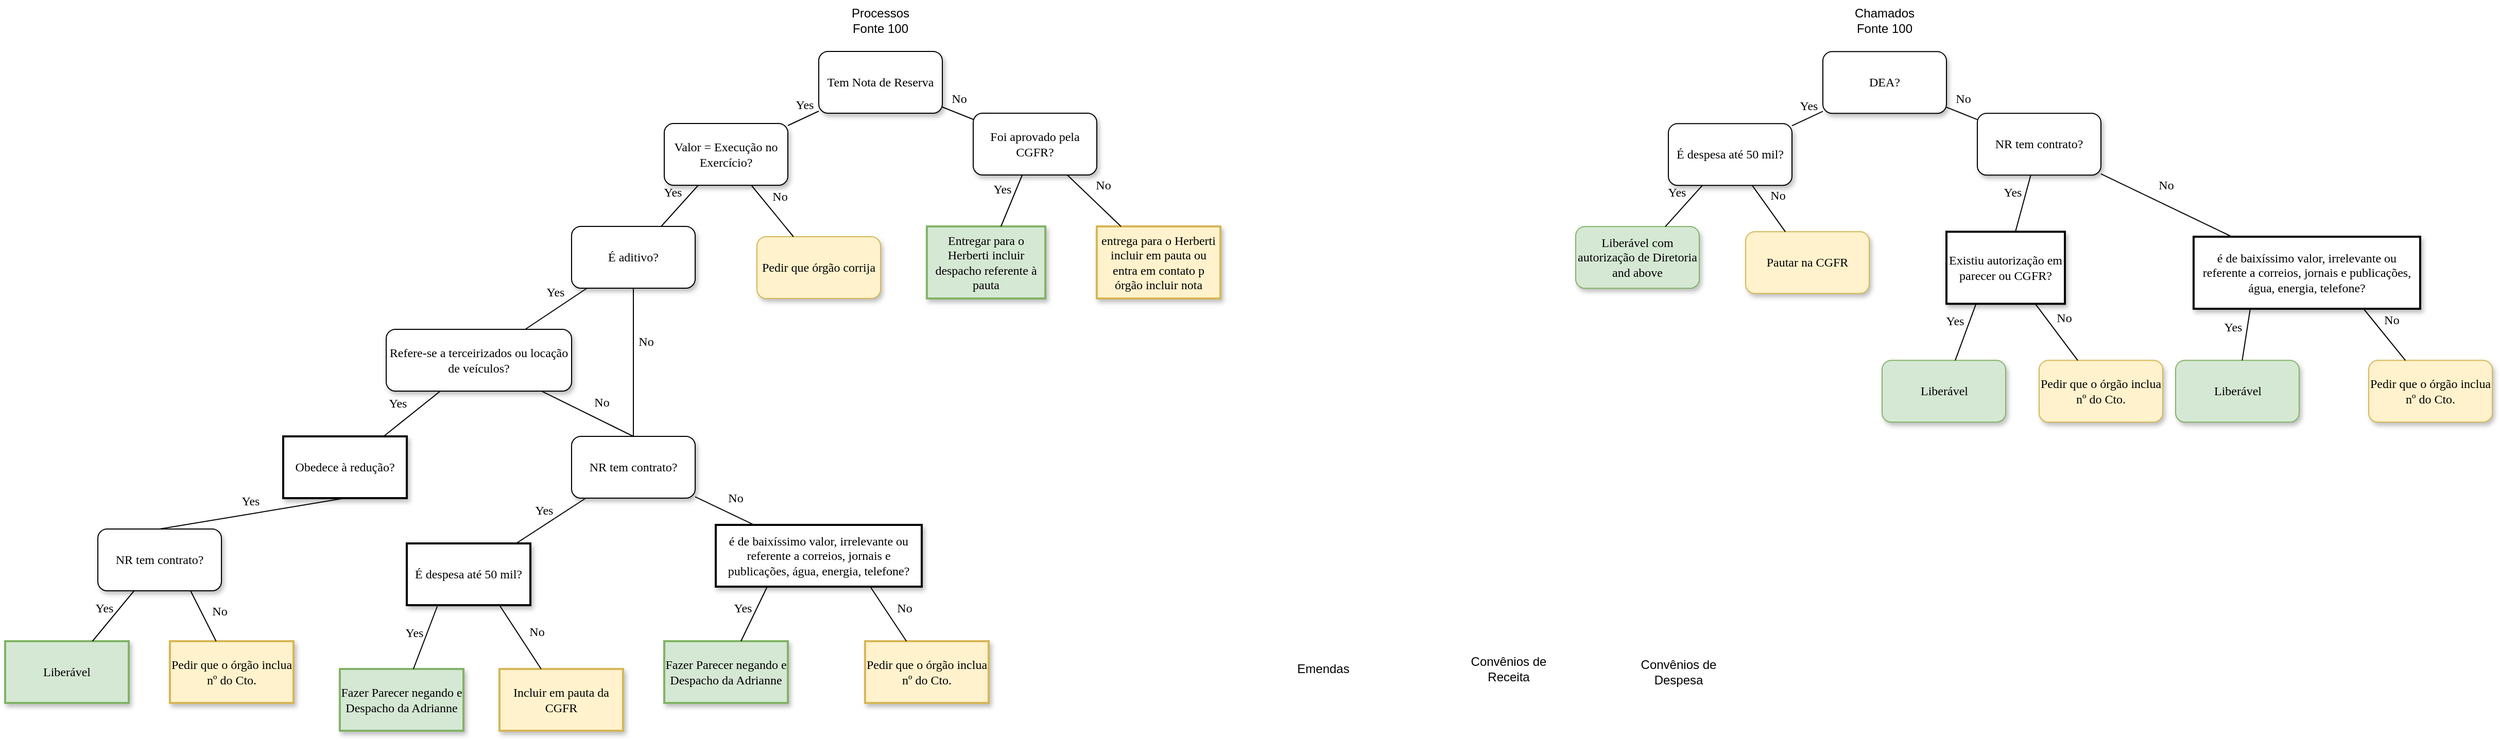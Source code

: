 <mxfile pages="1" version="11.2.5" type="github"><diagram name="Page-1" id="10a91c8b-09ff-31b1-d368-03940ed4cc9e"><mxGraphModel dx="2755" dy="1338" grid="1" gridSize="10" guides="1" tooltips="1" connect="1" arrows="1" fold="1" page="1" pageScale="1" pageWidth="4681" pageHeight="3300" background="#ffffff" math="0" shadow="0"><root><mxCell id="0"/><mxCell id="1" parent="0"/><mxCell id="mAnsGedgAlST-s0YFRzn-11" value="Tem Nota de Reserva" style="whiteSpace=wrap;html=1;rounded=1;shadow=1;labelBackgroundColor=none;strokeColor=#000000;strokeWidth=1;fillColor=#ffffff;fontFamily=Verdana;fontSize=12;fontColor=#000000;align=center;" vertex="1" parent="1"><mxGeometry x="1160" y="300" width="120" height="60" as="geometry"/></mxCell><mxCell id="mAnsGedgAlST-s0YFRzn-12" value="&lt;span&gt;Valor = Execução no Exercício?&lt;/span&gt;" style="whiteSpace=wrap;html=1;rounded=1;shadow=1;labelBackgroundColor=none;strokeColor=#000000;strokeWidth=1;fillColor=#ffffff;fontFamily=Verdana;fontSize=12;fontColor=#000000;align=center;" vertex="1" parent="1"><mxGeometry x="1010" y="370" width="120" height="60" as="geometry"/></mxCell><mxCell id="mAnsGedgAlST-s0YFRzn-13" value="&lt;span&gt;Foi aprovado pela CGFR?&lt;/span&gt;" style="whiteSpace=wrap;html=1;rounded=1;shadow=1;labelBackgroundColor=none;strokeColor=#000000;strokeWidth=1;fillColor=#ffffff;fontFamily=Verdana;fontSize=12;fontColor=#000000;align=center;" vertex="1" parent="1"><mxGeometry x="1310" y="360" width="120" height="60" as="geometry"/></mxCell><mxCell id="mAnsGedgAlST-s0YFRzn-14" value="No" style="rounded=0;html=1;labelBackgroundColor=none;startArrow=none;startFill=0;startSize=5;endArrow=none;endFill=0;endSize=5;jettySize=auto;orthogonalLoop=1;strokeColor=#000000;strokeWidth=1;fontFamily=Verdana;fontSize=12;fontColor=#000000;" edge="1" parent="1" source="mAnsGedgAlST-s0YFRzn-11" target="mAnsGedgAlST-s0YFRzn-13"><mxGeometry x="-0.3" y="13" relative="1" as="geometry"><mxPoint as="offset"/></mxGeometry></mxCell><mxCell id="mAnsGedgAlST-s0YFRzn-15" value="Yes" style="edgeStyle=none;rounded=0;html=1;labelBackgroundColor=none;startArrow=none;startFill=0;startSize=5;endArrow=none;endFill=0;endSize=5;jettySize=auto;orthogonalLoop=1;strokeColor=#000000;strokeWidth=1;fontFamily=Verdana;fontSize=12;fontColor=#000000;" edge="1" parent="1" source="mAnsGedgAlST-s0YFRzn-11" target="mAnsGedgAlST-s0YFRzn-12"><mxGeometry x="-0.359" y="-11" relative="1" as="geometry"><mxPoint as="offset"/></mxGeometry></mxCell><mxCell id="mAnsGedgAlST-s0YFRzn-16" value="&lt;span&gt;É aditivo?&lt;/span&gt;" style="whiteSpace=wrap;html=1;rounded=1;shadow=1;labelBackgroundColor=none;strokeColor=#000000;strokeWidth=1;fillColor=#ffffff;fontFamily=Verdana;fontSize=12;fontColor=#000000;align=center;" vertex="1" parent="1"><mxGeometry x="920" y="470" width="120" height="60" as="geometry"/></mxCell><mxCell id="mAnsGedgAlST-s0YFRzn-17" value="&lt;span&gt;Pedir que órgão corrija&lt;br&gt;&lt;/span&gt;" style="whiteSpace=wrap;html=1;rounded=1;shadow=1;labelBackgroundColor=none;strokeColor=#d6b656;strokeWidth=1;fillColor=#fff2cc;fontFamily=Verdana;fontSize=12;align=center;" vertex="1" parent="1"><mxGeometry x="1100" y="480" width="120" height="60" as="geometry"/></mxCell><mxCell id="mAnsGedgAlST-s0YFRzn-18" value="Entregar para o Herberti incluir despacho referente à pauta" style="whiteSpace=wrap;html=1;rounded=0;shadow=1;labelBackgroundColor=none;strokeColor=#82b366;strokeWidth=2;fillColor=#d5e8d4;fontFamily=Verdana;fontSize=12;align=center;" vertex="1" parent="1"><mxGeometry x="1265" y="470" width="115" height="70" as="geometry"/></mxCell><mxCell id="mAnsGedgAlST-s0YFRzn-19" value="entrega para o Herberti incluir em pauta ou entra em contato p órgão incluir nota" style="whiteSpace=wrap;html=1;rounded=0;shadow=1;labelBackgroundColor=none;strokeColor=#d6b656;strokeWidth=2;fillColor=#fff2cc;fontFamily=Verdana;fontSize=12;align=center;" vertex="1" parent="1"><mxGeometry x="1430" y="470" width="120" height="70" as="geometry"/></mxCell><mxCell id="mAnsGedgAlST-s0YFRzn-20" value="Refere-se a terceirizados ou locação de veículos?" style="whiteSpace=wrap;html=1;rounded=1;shadow=1;labelBackgroundColor=none;strokeColor=#000000;strokeWidth=1;fillColor=#ffffff;fontFamily=Verdana;fontSize=12;fontColor=#000000;align=center;" vertex="1" parent="1"><mxGeometry x="740" y="570" width="180" height="60" as="geometry"/></mxCell><mxCell id="mAnsGedgAlST-s0YFRzn-22" value="Yes" style="edgeStyle=none;rounded=0;html=1;labelBackgroundColor=none;startArrow=none;startFill=0;startSize=5;endArrow=none;endFill=0;endSize=5;jettySize=auto;orthogonalLoop=1;strokeColor=#000000;strokeWidth=1;fontFamily=Verdana;fontSize=12;fontColor=#000000;" edge="1" parent="1" source="mAnsGedgAlST-s0YFRzn-12" target="mAnsGedgAlST-s0YFRzn-16"><mxGeometry x="-0.2" y="-14" relative="1" as="geometry"><mxPoint as="offset"/></mxGeometry></mxCell><mxCell id="mAnsGedgAlST-s0YFRzn-23" value="No" style="edgeStyle=none;rounded=0;html=1;labelBackgroundColor=none;startArrow=none;startFill=0;startSize=5;endArrow=none;endFill=0;endSize=5;jettySize=auto;orthogonalLoop=1;strokeColor=#000000;strokeWidth=1;fontFamily=Verdana;fontSize=12;fontColor=#000000;" edge="1" parent="1" source="mAnsGedgAlST-s0YFRzn-12" target="mAnsGedgAlST-s0YFRzn-17"><mxGeometry x="-0.2" y="14" relative="1" as="geometry"><mxPoint as="offset"/></mxGeometry></mxCell><mxCell id="mAnsGedgAlST-s0YFRzn-24" value="Yes" style="edgeStyle=none;rounded=0;html=1;labelBackgroundColor=none;startArrow=none;startFill=0;startSize=5;endArrow=none;endFill=0;endSize=5;jettySize=auto;orthogonalLoop=1;strokeColor=#000000;strokeWidth=1;fontFamily=Verdana;fontSize=12;fontColor=#000000;" edge="1" parent="1" source="mAnsGedgAlST-s0YFRzn-13" target="mAnsGedgAlST-s0YFRzn-18"><mxGeometry x="-0.261" y="-13" relative="1" as="geometry"><mxPoint as="offset"/></mxGeometry></mxCell><mxCell id="mAnsGedgAlST-s0YFRzn-25" value="No" style="edgeStyle=none;rounded=0;html=1;labelBackgroundColor=none;startArrow=none;startFill=0;startSize=5;endArrow=none;endFill=0;endSize=5;jettySize=auto;orthogonalLoop=1;strokeColor=#000000;strokeWidth=1;fontFamily=Verdana;fontSize=12;fontColor=#000000;" edge="1" parent="1" source="mAnsGedgAlST-s0YFRzn-13" target="mAnsGedgAlST-s0YFRzn-19"><mxGeometry x="-0.129" y="17" relative="1" as="geometry"><mxPoint as="offset"/></mxGeometry></mxCell><mxCell id="mAnsGedgAlST-s0YFRzn-26" value="Yes" style="edgeStyle=none;rounded=0;html=1;labelBackgroundColor=none;startArrow=none;startFill=0;startSize=5;endArrow=none;endFill=0;endSize=5;jettySize=auto;orthogonalLoop=1;strokeColor=#000000;strokeWidth=1;fontFamily=Verdana;fontSize=12;fontColor=#000000;" edge="1" parent="1" source="mAnsGedgAlST-s0YFRzn-16" target="mAnsGedgAlST-s0YFRzn-20"><mxGeometry x="-0.217" y="-14" relative="1" as="geometry"><mxPoint as="offset"/></mxGeometry></mxCell><mxCell id="mAnsGedgAlST-s0YFRzn-27" value="No" style="edgeStyle=none;rounded=0;html=1;labelBackgroundColor=none;startArrow=none;startFill=0;startSize=5;endArrow=none;endFill=0;endSize=5;jettySize=auto;orthogonalLoop=1;strokeColor=#000000;strokeWidth=1;fontFamily=Verdana;fontSize=12;fontColor=#000000;" edge="1" parent="1" source="mAnsGedgAlST-s0YFRzn-16" target="mAnsGedgAlST-s0YFRzn-36"><mxGeometry x="-0.284" y="12" relative="1" as="geometry"><mxPoint as="offset"/><mxPoint x="1100" y="590.0" as="targetPoint"/></mxGeometry></mxCell><mxCell id="mAnsGedgAlST-s0YFRzn-28" value="Obedece à redução?" style="whiteSpace=wrap;html=1;rounded=0;shadow=1;labelBackgroundColor=none;strokeColor=#000000;strokeWidth=2;fillColor=#ffffff;fontFamily=Verdana;fontSize=12;fontColor=#000000;align=center;" vertex="1" parent="1"><mxGeometry x="640" y="674" width="120" height="60" as="geometry"/></mxCell><mxCell id="mAnsGedgAlST-s0YFRzn-31" value="Yes" style="edgeStyle=none;rounded=0;html=1;labelBackgroundColor=none;startArrow=none;startFill=0;startSize=5;endArrow=none;endFill=0;endSize=5;jettySize=auto;orthogonalLoop=1;strokeColor=#000000;strokeWidth=1;fontFamily=Verdana;fontSize=12;fontColor=#000000;" edge="1" parent="1" source="mAnsGedgAlST-s0YFRzn-20" target="mAnsGedgAlST-s0YFRzn-28"><mxGeometry x="0.137" y="-16" relative="1" as="geometry"><mxPoint as="offset"/></mxGeometry></mxCell><mxCell id="mAnsGedgAlST-s0YFRzn-32" value="No" style="edgeStyle=none;rounded=0;html=1;labelBackgroundColor=none;startArrow=none;startFill=0;startSize=5;endArrow=none;endFill=0;endSize=5;jettySize=auto;orthogonalLoop=1;strokeColor=#000000;strokeWidth=1;fontFamily=Verdana;fontSize=12;fontColor=#000000;entryX=0.5;entryY=0;entryDx=0;entryDy=0;" edge="1" parent="1" source="mAnsGedgAlST-s0YFRzn-20" target="mAnsGedgAlST-s0YFRzn-36"><mxGeometry x="0.137" y="16" relative="1" as="geometry"><mxPoint as="offset"/><mxPoint x="866.364" y="680" as="targetPoint"/></mxGeometry></mxCell><mxCell id="mAnsGedgAlST-s0YFRzn-35" value="Processos&lt;br&gt;Fonte 100" style="text;html=1;strokeColor=none;fillColor=none;align=center;verticalAlign=middle;whiteSpace=wrap;rounded=0;" vertex="1" parent="1"><mxGeometry x="1170" y="250" width="100" height="40" as="geometry"/></mxCell><mxCell id="mAnsGedgAlST-s0YFRzn-36" value="&lt;span&gt;NR tem contrato?&lt;/span&gt;" style="whiteSpace=wrap;html=1;rounded=1;shadow=1;labelBackgroundColor=none;strokeColor=#000000;strokeWidth=1;fillColor=#ffffff;fontFamily=Verdana;fontSize=12;fontColor=#000000;align=center;" vertex="1" parent="1"><mxGeometry x="920" y="674" width="120" height="60" as="geometry"/></mxCell><mxCell id="mAnsGedgAlST-s0YFRzn-37" value="&lt;span&gt;É despesa até 50 mil?&lt;/span&gt;" style="whiteSpace=wrap;html=1;rounded=0;shadow=1;labelBackgroundColor=none;strokeColor=#000000;strokeWidth=2;fillColor=#ffffff;fontFamily=Verdana;fontSize=12;fontColor=#000000;align=center;" vertex="1" parent="1"><mxGeometry x="760" y="778" width="120" height="60" as="geometry"/></mxCell><mxCell id="mAnsGedgAlST-s0YFRzn-38" value="é de baixíssimo valor, irrelevante ou referente a correios, jornais e publicações, água, energia, telefone?" style="whiteSpace=wrap;html=1;rounded=0;shadow=1;labelBackgroundColor=none;strokeWidth=2;fontFamily=Verdana;fontSize=12;align=center;" vertex="1" parent="1"><mxGeometry x="1060" y="760" width="200" height="60" as="geometry"/></mxCell><mxCell id="mAnsGedgAlST-s0YFRzn-39" value="Yes" style="edgeStyle=none;rounded=0;html=1;labelBackgroundColor=none;startArrow=none;startFill=0;startSize=5;endArrow=none;endFill=0;endSize=5;jettySize=auto;orthogonalLoop=1;strokeColor=#000000;strokeWidth=1;fontFamily=Verdana;fontSize=12;fontColor=#000000;" edge="1" parent="1" source="mAnsGedgAlST-s0YFRzn-36" target="mAnsGedgAlST-s0YFRzn-37"><mxGeometry x="0.003" y="-12" relative="1" as="geometry"><mxPoint as="offset"/></mxGeometry></mxCell><mxCell id="mAnsGedgAlST-s0YFRzn-40" value="No" style="edgeStyle=none;rounded=0;html=1;labelBackgroundColor=none;startArrow=none;startFill=0;startSize=5;endArrow=none;endFill=0;endSize=5;jettySize=auto;orthogonalLoop=1;strokeColor=#000000;strokeWidth=1;fontFamily=Verdana;fontSize=12;fontColor=#000000;" edge="1" parent="1" source="mAnsGedgAlST-s0YFRzn-36" target="mAnsGedgAlST-s0YFRzn-38"><mxGeometry x="0.137" y="16" relative="1" as="geometry"><mxPoint as="offset"/></mxGeometry></mxCell><mxCell id="mAnsGedgAlST-s0YFRzn-41" value="&lt;span&gt;NR tem contrato?&lt;/span&gt;" style="whiteSpace=wrap;html=1;rounded=1;shadow=1;labelBackgroundColor=none;strokeColor=#000000;strokeWidth=1;fillColor=#ffffff;fontFamily=Verdana;fontSize=12;fontColor=#000000;align=center;" vertex="1" parent="1"><mxGeometry x="460" y="764" width="120" height="60" as="geometry"/></mxCell><mxCell id="mAnsGedgAlST-s0YFRzn-42" value="&lt;span&gt;Liberável&lt;/span&gt;" style="whiteSpace=wrap;html=1;rounded=0;shadow=1;labelBackgroundColor=none;strokeColor=#82b366;strokeWidth=2;fillColor=#d5e8d4;fontFamily=Verdana;fontSize=12;align=center;" vertex="1" parent="1"><mxGeometry x="370" y="873" width="120" height="60" as="geometry"/></mxCell><mxCell id="mAnsGedgAlST-s0YFRzn-43" value="Pedir que o órgão inclua nº do Cto." style="whiteSpace=wrap;html=1;rounded=0;shadow=1;labelBackgroundColor=none;strokeColor=#d6b656;strokeWidth=2;fillColor=#fff2cc;fontFamily=Verdana;fontSize=12;align=center;" vertex="1" parent="1"><mxGeometry x="530" y="873" width="120" height="60" as="geometry"/></mxCell><mxCell id="mAnsGedgAlST-s0YFRzn-44" value="Yes" style="edgeStyle=none;rounded=0;html=1;labelBackgroundColor=none;startArrow=none;startFill=0;startSize=5;endArrow=none;endFill=0;endSize=5;jettySize=auto;orthogonalLoop=1;strokeColor=#000000;strokeWidth=1;fontFamily=Verdana;fontSize=12;fontColor=#000000;" edge="1" parent="1" source="mAnsGedgAlST-s0YFRzn-41" target="mAnsGedgAlST-s0YFRzn-42"><mxGeometry x="0.003" y="-12" relative="1" as="geometry"><mxPoint as="offset"/></mxGeometry></mxCell><mxCell id="mAnsGedgAlST-s0YFRzn-45" value="No" style="edgeStyle=none;rounded=0;html=1;labelBackgroundColor=none;startArrow=none;startFill=0;startSize=5;endArrow=none;endFill=0;endSize=5;jettySize=auto;orthogonalLoop=1;strokeColor=#000000;strokeWidth=1;fontFamily=Verdana;fontSize=12;fontColor=#000000;exitX=0.75;exitY=1;exitDx=0;exitDy=0;" edge="1" parent="1" source="mAnsGedgAlST-s0YFRzn-41" target="mAnsGedgAlST-s0YFRzn-43"><mxGeometry x="0.137" y="16" relative="1" as="geometry"><mxPoint as="offset"/></mxGeometry></mxCell><mxCell id="mAnsGedgAlST-s0YFRzn-46" value="Yes" style="edgeStyle=none;rounded=0;html=1;labelBackgroundColor=none;startArrow=none;startFill=0;startSize=5;endArrow=none;endFill=0;endSize=5;jettySize=auto;orthogonalLoop=1;strokeColor=#000000;strokeWidth=1;fontFamily=Verdana;fontSize=12;fontColor=#000000;exitX=0.5;exitY=1;exitDx=0;exitDy=0;entryX=0.5;entryY=0;entryDx=0;entryDy=0;" edge="1" parent="1" source="mAnsGedgAlST-s0YFRzn-28" target="mAnsGedgAlST-s0YFRzn-41"><mxGeometry x="0.003" y="-12" relative="1" as="geometry"><mxPoint as="offset"/><mxPoint x="877.358" y="744" as="sourcePoint"/><mxPoint x="842.642" y="790.0" as="targetPoint"/></mxGeometry></mxCell><mxCell id="mAnsGedgAlST-s0YFRzn-47" value="Fazer Parecer negando e Despacho da Adrianne" style="whiteSpace=wrap;html=1;rounded=0;shadow=1;labelBackgroundColor=none;strokeColor=#82b366;strokeWidth=2;fillColor=#d5e8d4;fontFamily=Verdana;fontSize=12;align=center;" vertex="1" parent="1"><mxGeometry x="695" y="900" width="120" height="60" as="geometry"/></mxCell><mxCell id="mAnsGedgAlST-s0YFRzn-48" value="Incluir em pauta da CGFR" style="whiteSpace=wrap;html=1;rounded=0;shadow=1;labelBackgroundColor=none;strokeColor=#d6b656;strokeWidth=2;fillColor=#fff2cc;fontFamily=Verdana;fontSize=12;align=center;" vertex="1" parent="1"><mxGeometry x="850" y="900" width="120" height="60" as="geometry"/></mxCell><mxCell id="mAnsGedgAlST-s0YFRzn-49" value="Yes" style="edgeStyle=none;rounded=0;html=1;labelBackgroundColor=none;startArrow=none;startFill=0;startSize=5;endArrow=none;endFill=0;endSize=5;jettySize=auto;orthogonalLoop=1;strokeColor=#000000;strokeWidth=1;fontFamily=Verdana;fontSize=12;fontColor=#000000;exitX=0.25;exitY=1;exitDx=0;exitDy=0;" edge="1" parent="1" target="mAnsGedgAlST-s0YFRzn-47" source="mAnsGedgAlST-s0YFRzn-37"><mxGeometry x="0.003" y="-12" relative="1" as="geometry"><mxPoint as="offset"/><mxPoint x="784.808" y="873" as="sourcePoint"/></mxGeometry></mxCell><mxCell id="mAnsGedgAlST-s0YFRzn-50" value="No" style="edgeStyle=none;rounded=0;html=1;labelBackgroundColor=none;startArrow=none;startFill=0;startSize=5;endArrow=none;endFill=0;endSize=5;jettySize=auto;orthogonalLoop=1;strokeColor=#000000;strokeWidth=1;fontFamily=Verdana;fontSize=12;fontColor=#000000;exitX=0.75;exitY=1;exitDx=0;exitDy=0;" edge="1" parent="1" target="mAnsGedgAlST-s0YFRzn-48" source="mAnsGedgAlST-s0YFRzn-37"><mxGeometry x="0.137" y="16" relative="1" as="geometry"><mxPoint as="offset"/><mxPoint x="833.302" y="873" as="sourcePoint"/></mxGeometry></mxCell><mxCell id="mAnsGedgAlST-s0YFRzn-51" value="Fazer Parecer negando e Despacho da Adrianne" style="whiteSpace=wrap;html=1;rounded=0;shadow=1;labelBackgroundColor=none;strokeColor=#82b366;strokeWidth=2;fillColor=#d5e8d4;fontFamily=Verdana;fontSize=12;align=center;" vertex="1" parent="1"><mxGeometry x="1010" y="873" width="120" height="60" as="geometry"/></mxCell><mxCell id="mAnsGedgAlST-s0YFRzn-52" value="&lt;span style=&quot;white-space: normal&quot;&gt;Pedir que o órgão inclua nº do Cto.&lt;/span&gt;" style="whiteSpace=wrap;html=1;rounded=0;shadow=1;labelBackgroundColor=none;strokeColor=#d6b656;strokeWidth=2;fillColor=#fff2cc;fontFamily=Verdana;fontSize=12;align=center;" vertex="1" parent="1"><mxGeometry x="1205" y="873" width="120" height="60" as="geometry"/></mxCell><mxCell id="mAnsGedgAlST-s0YFRzn-53" value="Yes" style="edgeStyle=none;rounded=0;html=1;labelBackgroundColor=none;startArrow=none;startFill=0;startSize=5;endArrow=none;endFill=0;endSize=5;jettySize=auto;orthogonalLoop=1;strokeColor=#000000;strokeWidth=1;fontFamily=Verdana;fontSize=12;fontColor=#000000;exitX=0.25;exitY=1;exitDx=0;exitDy=0;" edge="1" parent="1" target="mAnsGedgAlST-s0YFRzn-51" source="mAnsGedgAlST-s0YFRzn-38"><mxGeometry x="0.003" y="-12" relative="1" as="geometry"><mxPoint as="offset"/><mxPoint x="1010" y="848.5" as="sourcePoint"/></mxGeometry></mxCell><mxCell id="mAnsGedgAlST-s0YFRzn-54" value="No" style="edgeStyle=none;rounded=0;html=1;labelBackgroundColor=none;startArrow=none;startFill=0;startSize=5;endArrow=none;endFill=0;endSize=5;jettySize=auto;orthogonalLoop=1;strokeColor=#000000;strokeWidth=1;fontFamily=Verdana;fontSize=12;fontColor=#000000;exitX=0.75;exitY=1;exitDx=0;exitDy=0;" edge="1" parent="1" target="mAnsGedgAlST-s0YFRzn-52" source="mAnsGedgAlST-s0YFRzn-38"><mxGeometry x="0.137" y="16" relative="1" as="geometry"><mxPoint as="offset"/><mxPoint x="1110" y="848.5" as="sourcePoint"/></mxGeometry></mxCell><mxCell id="mAnsGedgAlST-s0YFRzn-105" value="DEA?" style="whiteSpace=wrap;html=1;rounded=1;shadow=1;labelBackgroundColor=none;strokeColor=#000000;strokeWidth=1;fillColor=#ffffff;fontFamily=Verdana;fontSize=12;fontColor=#000000;align=center;" vertex="1" parent="1"><mxGeometry x="2135" y="300.167" width="120" height="60" as="geometry"/></mxCell><mxCell id="mAnsGedgAlST-s0YFRzn-106" value="É despesa até 50 mil?" style="whiteSpace=wrap;html=1;rounded=1;shadow=1;labelBackgroundColor=none;strokeColor=#000000;strokeWidth=1;fillColor=#ffffff;fontFamily=Verdana;fontSize=12;fontColor=#000000;align=center;" vertex="1" parent="1"><mxGeometry x="1985" y="370.167" width="120" height="60" as="geometry"/></mxCell><mxCell id="mAnsGedgAlST-s0YFRzn-107" value="NR tem contrato?" style="whiteSpace=wrap;html=1;rounded=1;shadow=1;labelBackgroundColor=none;strokeColor=#000000;strokeWidth=1;fillColor=#ffffff;fontFamily=Verdana;fontSize=12;fontColor=#000000;align=center;" vertex="1" parent="1"><mxGeometry x="2285" y="360.167" width="120" height="60" as="geometry"/></mxCell><mxCell id="mAnsGedgAlST-s0YFRzn-108" value="No" style="rounded=0;html=1;labelBackgroundColor=none;startArrow=none;startFill=0;startSize=5;endArrow=none;endFill=0;endSize=5;jettySize=auto;orthogonalLoop=1;strokeColor=#000000;strokeWidth=1;fontFamily=Verdana;fontSize=12;fontColor=#000000;" edge="1" parent="1" source="mAnsGedgAlST-s0YFRzn-105" target="mAnsGedgAlST-s0YFRzn-107"><mxGeometry x="-0.3" y="13" relative="1" as="geometry"><mxPoint as="offset"/></mxGeometry></mxCell><mxCell id="mAnsGedgAlST-s0YFRzn-109" value="Yes" style="edgeStyle=none;rounded=0;html=1;labelBackgroundColor=none;startArrow=none;startFill=0;startSize=5;endArrow=none;endFill=0;endSize=5;jettySize=auto;orthogonalLoop=1;strokeColor=#000000;strokeWidth=1;fontFamily=Verdana;fontSize=12;fontColor=#000000;" edge="1" parent="1" source="mAnsGedgAlST-s0YFRzn-105" target="mAnsGedgAlST-s0YFRzn-106"><mxGeometry x="-0.359" y="-11" relative="1" as="geometry"><mxPoint as="offset"/></mxGeometry></mxCell><mxCell id="mAnsGedgAlST-s0YFRzn-110" value="&lt;span&gt;Liberável com autorização de Diretoria and above&lt;/span&gt;" style="whiteSpace=wrap;html=1;rounded=1;shadow=1;labelBackgroundColor=none;strokeColor=#82b366;strokeWidth=1;fillColor=#d5e8d4;fontFamily=Verdana;fontSize=12;align=center;" vertex="1" parent="1"><mxGeometry x="1895" y="470.167" width="120" height="60" as="geometry"/></mxCell><mxCell id="mAnsGedgAlST-s0YFRzn-111" value="&lt;span&gt;Pautar na CGFR&lt;/span&gt;" style="whiteSpace=wrap;html=1;rounded=1;shadow=1;labelBackgroundColor=none;strokeColor=#d6b656;strokeWidth=1;fillColor=#fff2cc;fontFamily=Verdana;fontSize=12;align=center;" vertex="1" parent="1"><mxGeometry x="2060" y="475.167" width="120" height="60" as="geometry"/></mxCell><mxCell id="mAnsGedgAlST-s0YFRzn-112" value="Existiu autorização em parecer ou CGFR?" style="whiteSpace=wrap;html=1;rounded=0;shadow=1;labelBackgroundColor=none;strokeWidth=2;fontFamily=Verdana;fontSize=12;align=center;" vertex="1" parent="1"><mxGeometry x="2255" y="475.167" width="115" height="70" as="geometry"/></mxCell><mxCell id="mAnsGedgAlST-s0YFRzn-113" value="é de baixíssimo valor, irrelevante ou referente a correios, jornais e publicações, água, energia, telefone?" style="whiteSpace=wrap;html=1;rounded=0;shadow=1;labelBackgroundColor=none;strokeWidth=2;fontFamily=Verdana;fontSize=12;align=center;" vertex="1" parent="1"><mxGeometry x="2495" y="480" width="220" height="70" as="geometry"/></mxCell><mxCell id="mAnsGedgAlST-s0YFRzn-114" value="Yes" style="edgeStyle=none;rounded=0;html=1;labelBackgroundColor=none;startArrow=none;startFill=0;startSize=5;endArrow=none;endFill=0;endSize=5;jettySize=auto;orthogonalLoop=1;strokeColor=#000000;strokeWidth=1;fontFamily=Verdana;fontSize=12;fontColor=#000000;" edge="1" parent="1" source="mAnsGedgAlST-s0YFRzn-106" target="mAnsGedgAlST-s0YFRzn-110"><mxGeometry x="-0.2" y="-14" relative="1" as="geometry"><mxPoint as="offset"/></mxGeometry></mxCell><mxCell id="mAnsGedgAlST-s0YFRzn-115" value="No" style="edgeStyle=none;rounded=0;html=1;labelBackgroundColor=none;startArrow=none;startFill=0;startSize=5;endArrow=none;endFill=0;endSize=5;jettySize=auto;orthogonalLoop=1;strokeColor=#000000;strokeWidth=1;fontFamily=Verdana;fontSize=12;fontColor=#000000;" edge="1" parent="1" source="mAnsGedgAlST-s0YFRzn-106" target="mAnsGedgAlST-s0YFRzn-111"><mxGeometry x="-0.2" y="14" relative="1" as="geometry"><mxPoint as="offset"/></mxGeometry></mxCell><mxCell id="mAnsGedgAlST-s0YFRzn-116" value="Yes" style="edgeStyle=none;rounded=0;html=1;labelBackgroundColor=none;startArrow=none;startFill=0;startSize=5;endArrow=none;endFill=0;endSize=5;jettySize=auto;orthogonalLoop=1;strokeColor=#000000;strokeWidth=1;fontFamily=Verdana;fontSize=12;fontColor=#000000;" edge="1" parent="1" source="mAnsGedgAlST-s0YFRzn-107" target="mAnsGedgAlST-s0YFRzn-112"><mxGeometry x="-0.261" y="-13" relative="1" as="geometry"><mxPoint as="offset"/></mxGeometry></mxCell><mxCell id="mAnsGedgAlST-s0YFRzn-117" value="No" style="edgeStyle=none;rounded=0;html=1;labelBackgroundColor=none;startArrow=none;startFill=0;startSize=5;endArrow=none;endFill=0;endSize=5;jettySize=auto;orthogonalLoop=1;strokeColor=#000000;strokeWidth=1;fontFamily=Verdana;fontSize=12;fontColor=#000000;" edge="1" parent="1" source="mAnsGedgAlST-s0YFRzn-107" target="mAnsGedgAlST-s0YFRzn-113"><mxGeometry x="-0.129" y="17" relative="1" as="geometry"><mxPoint as="offset"/></mxGeometry></mxCell><mxCell id="mAnsGedgAlST-s0YFRzn-118" value="Chamados Fonte 100" style="text;html=1;strokeColor=none;fillColor=none;align=center;verticalAlign=middle;whiteSpace=wrap;rounded=0;" vertex="1" parent="1"><mxGeometry x="2150" y="250" width="90" height="40" as="geometry"/></mxCell><mxCell id="mAnsGedgAlST-s0YFRzn-119" value="&lt;span&gt;Liberável&lt;/span&gt;" style="whiteSpace=wrap;html=1;rounded=1;shadow=1;labelBackgroundColor=none;strokeColor=#82b366;strokeWidth=1;fillColor=#d5e8d4;fontFamily=Verdana;fontSize=12;align=center;" vertex="1" parent="1"><mxGeometry x="2477.5" y="600.167" width="120" height="60" as="geometry"/></mxCell><mxCell id="mAnsGedgAlST-s0YFRzn-120" value="Pedir que o órgão inclua nº do Cto." style="whiteSpace=wrap;html=1;rounded=1;shadow=1;labelBackgroundColor=none;strokeColor=#d6b656;strokeWidth=1;fillColor=#fff2cc;fontFamily=Verdana;fontSize=12;align=center;" vertex="1" parent="1"><mxGeometry x="2665" y="600.167" width="120" height="60" as="geometry"/></mxCell><mxCell id="mAnsGedgAlST-s0YFRzn-121" value="Yes" style="edgeStyle=none;rounded=0;html=1;labelBackgroundColor=none;startArrow=none;startFill=0;startSize=5;endArrow=none;endFill=0;endSize=5;jettySize=auto;orthogonalLoop=1;strokeColor=#000000;strokeWidth=1;fontFamily=Verdana;fontSize=12;fontColor=#000000;exitX=0.25;exitY=1;exitDx=0;exitDy=0;" edge="1" parent="1" source="mAnsGedgAlST-s0YFRzn-113" target="mAnsGedgAlST-s0YFRzn-119"><mxGeometry x="-0.2" y="-14" relative="1" as="geometry"><mxPoint as="offset"/><mxPoint x="2468.0" y="610.167" as="sourcePoint"/></mxGeometry></mxCell><mxCell id="mAnsGedgAlST-s0YFRzn-122" value="No" style="edgeStyle=none;rounded=0;html=1;labelBackgroundColor=none;startArrow=none;startFill=0;startSize=5;endArrow=none;endFill=0;endSize=5;jettySize=auto;orthogonalLoop=1;strokeColor=#000000;strokeWidth=1;fontFamily=Verdana;fontSize=12;fontColor=#000000;exitX=0.75;exitY=1;exitDx=0;exitDy=0;" edge="1" parent="1" source="mAnsGedgAlST-s0YFRzn-113" target="mAnsGedgAlST-s0YFRzn-120"><mxGeometry x="-0.2" y="14" relative="1" as="geometry"><mxPoint as="offset"/><mxPoint x="2519.545" y="610.167" as="sourcePoint"/></mxGeometry></mxCell><mxCell id="mAnsGedgAlST-s0YFRzn-123" value="&lt;span&gt;Liberável&lt;/span&gt;" style="whiteSpace=wrap;html=1;rounded=1;shadow=1;labelBackgroundColor=none;strokeColor=#82b366;strokeWidth=1;fillColor=#d5e8d4;fontFamily=Verdana;fontSize=12;align=center;" vertex="1" parent="1"><mxGeometry x="2192.5" y="600.167" width="120" height="60" as="geometry"/></mxCell><mxCell id="mAnsGedgAlST-s0YFRzn-124" value="Pedir que o órgão inclua nº do Cto." style="whiteSpace=wrap;html=1;rounded=1;shadow=1;labelBackgroundColor=none;strokeColor=#d6b656;strokeWidth=1;fillColor=#fff2cc;fontFamily=Verdana;fontSize=12;align=center;" vertex="1" parent="1"><mxGeometry x="2345" y="600.167" width="120" height="60" as="geometry"/></mxCell><mxCell id="mAnsGedgAlST-s0YFRzn-125" value="Yes" style="edgeStyle=none;rounded=0;html=1;labelBackgroundColor=none;startArrow=none;startFill=0;startSize=5;endArrow=none;endFill=0;endSize=5;jettySize=auto;orthogonalLoop=1;strokeColor=#000000;strokeWidth=1;fontFamily=Verdana;fontSize=12;fontColor=#000000;exitX=0.25;exitY=1;exitDx=0;exitDy=0;" edge="1" parent="1" source="mAnsGedgAlST-s0YFRzn-112" target="mAnsGedgAlST-s0YFRzn-123"><mxGeometry x="-0.2" y="-14" relative="1" as="geometry"><mxPoint as="offset"/><mxPoint x="2185" y="554" as="sourcePoint"/></mxGeometry></mxCell><mxCell id="mAnsGedgAlST-s0YFRzn-126" value="No" style="edgeStyle=none;rounded=0;html=1;labelBackgroundColor=none;startArrow=none;startFill=0;startSize=5;endArrow=none;endFill=0;endSize=5;jettySize=auto;orthogonalLoop=1;strokeColor=#000000;strokeWidth=1;fontFamily=Verdana;fontSize=12;fontColor=#000000;exitX=0.75;exitY=1;exitDx=0;exitDy=0;" edge="1" parent="1" source="mAnsGedgAlST-s0YFRzn-112" target="mAnsGedgAlST-s0YFRzn-124"><mxGeometry x="-0.2" y="14" relative="1" as="geometry"><mxPoint as="offset"/><mxPoint x="2295" y="554" as="sourcePoint"/></mxGeometry></mxCell><mxCell id="mAnsGedgAlST-s0YFRzn-127" value="Emendas" style="text;html=1;strokeColor=none;fillColor=none;align=center;verticalAlign=middle;whiteSpace=wrap;rounded=0;" vertex="1" parent="1"><mxGeometry x="1600" y="880" width="100" height="40" as="geometry"/></mxCell><mxCell id="mAnsGedgAlST-s0YFRzn-128" value="Convênios de Receita" style="text;html=1;strokeColor=none;fillColor=none;align=center;verticalAlign=middle;whiteSpace=wrap;rounded=0;" vertex="1" parent="1"><mxGeometry x="1780" y="880" width="100" height="40" as="geometry"/></mxCell><mxCell id="mAnsGedgAlST-s0YFRzn-129" value="Convênios de Despesa" style="text;html=1;strokeColor=none;fillColor=none;align=center;verticalAlign=middle;whiteSpace=wrap;rounded=0;" vertex="1" parent="1"><mxGeometry x="1945" y="883" width="100" height="40" as="geometry"/></mxCell></root></mxGraphModel></diagram></mxfile>